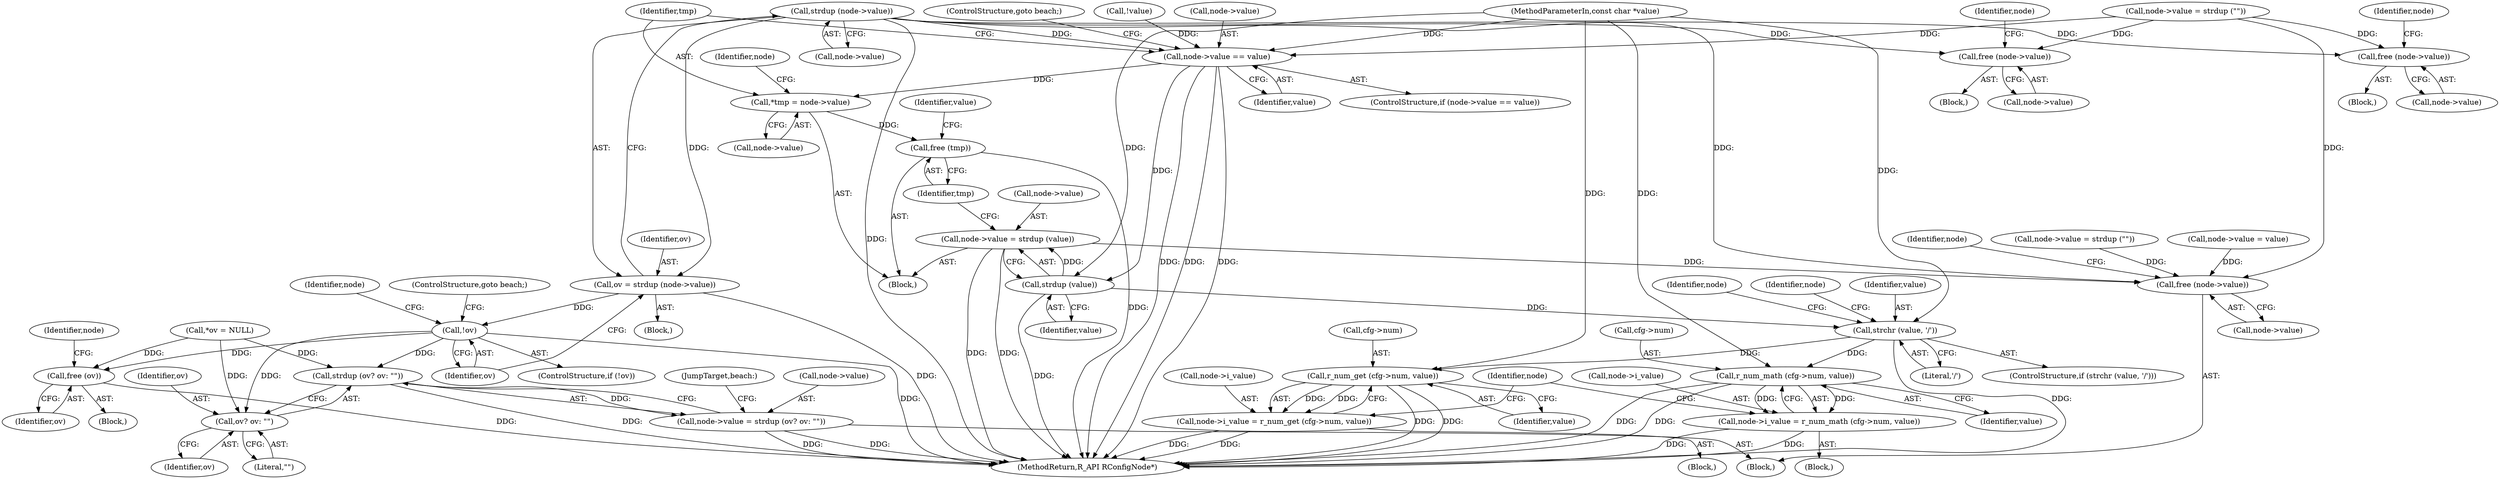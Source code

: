 digraph "0_radare2_f85bc674b2a2256a364fe796351bc1971e106005@API" {
"1000156" [label="(Call,strdup (node->value))"];
"1000154" [label="(Call,ov = strdup (node->value))"];
"1000161" [label="(Call,!ov)"];
"1000412" [label="(Call,strdup (ov? ov: \"\"))"];
"1000408" [label="(Call,node->value = strdup (ov? ov: \"\"))"];
"1000413" [label="(Call,ov? ov: \"\")"];
"1000418" [label="(Call,free (ov))"];
"1000208" [label="(Call,free (node->value))"];
"1000223" [label="(Call,free (node->value))"];
"1000241" [label="(Call,node->value == value)"];
"1000249" [label="(Call,*tmp = node->value)"];
"1000260" [label="(Call,free (tmp))"];
"1000258" [label="(Call,strdup (value))"];
"1000254" [label="(Call,node->value = strdup (value))"];
"1000404" [label="(Call,free (node->value))"];
"1000268" [label="(Call,strchr (value, '/'))"];
"1000276" [label="(Call,r_num_get (cfg->num, value))"];
"1000272" [label="(Call,node->i_value = r_num_get (cfg->num, value))"];
"1000287" [label="(Call,r_num_math (cfg->num, value))"];
"1000283" [label="(Call,node->i_value = r_num_math (cfg->num, value))"];
"1000414" [label="(Identifier,ov)"];
"1000209" [label="(Call,node->value)"];
"1000418" [label="(Call,free (ov))"];
"1000274" [label="(Identifier,node)"];
"1000419" [label="(Identifier,ov)"];
"1000265" [label="(Identifier,value)"];
"1000408" [label="(Call,node->value = strdup (ov? ov: \"\"))"];
"1000227" [label="(Call,node->value = strdup (\"\"))"];
"1000212" [label="(Call,node->value = value)"];
"1000412" [label="(Call,strdup (ov? ov: \"\"))"];
"1000416" [label="(Literal,\"\")"];
"1000280" [label="(Identifier,value)"];
"1000255" [label="(Call,node->value)"];
"1000291" [label="(Identifier,value)"];
"1000277" [label="(Call,cfg->num)"];
"1000422" [label="(MethodReturn,R_API RConfigNode*)"];
"1000256" [label="(Identifier,node)"];
"1000269" [label="(Identifier,value)"];
"1000410" [label="(Identifier,node)"];
"1000417" [label="(JumpTarget,beach:)"];
"1000404" [label="(Call,free (node->value))"];
"1000156" [label="(Call,strdup (node->value))"];
"1000222" [label="(Block,)"];
"1000240" [label="(ControlStructure,if (node->value == value))"];
"1000214" [label="(Identifier,node)"];
"1000261" [label="(Identifier,tmp)"];
"1000155" [label="(Identifier,ov)"];
"1000285" [label="(Identifier,node)"];
"1000415" [label="(Identifier,ov)"];
"1000171" [label="(Call,node->value = strdup (\"\"))"];
"1000162" [label="(Identifier,ov)"];
"1000104" [label="(MethodParameterIn,const char *value)"];
"1000241" [label="(Call,node->value == value)"];
"1000111" [label="(Call,*ov = NULL)"];
"1000251" [label="(Call,node->value)"];
"1000413" [label="(Call,ov? ov: \"\")"];
"1000421" [label="(Identifier,node)"];
"1000242" [label="(Call,node->value)"];
"1000254" [label="(Call,node->value = strdup (value))"];
"1000208" [label="(Call,free (node->value))"];
"1000259" [label="(Identifier,value)"];
"1000405" [label="(Call,node->value)"];
"1000287" [label="(Call,r_num_math (cfg->num, value))"];
"1000239" [label="(Block,)"];
"1000223" [label="(Call,free (node->value))"];
"1000282" [label="(Block,)"];
"1000250" [label="(Identifier,tmp)"];
"1000284" [label="(Call,node->i_value)"];
"1000105" [label="(Block,)"];
"1000247" [label="(ControlStructure,goto beach;)"];
"1000301" [label="(Identifier,node)"];
"1000245" [label="(Identifier,value)"];
"1000283" [label="(Call,node->i_value = r_num_math (cfg->num, value))"];
"1000393" [label="(Block,)"];
"1000153" [label="(Block,)"];
"1000229" [label="(Identifier,node)"];
"1000288" [label="(Call,cfg->num)"];
"1000224" [label="(Call,node->value)"];
"1000161" [label="(Call,!ov)"];
"1000154" [label="(Call,ov = strdup (node->value))"];
"1000409" [label="(Call,node->value)"];
"1000268" [label="(Call,strchr (value, '/'))"];
"1000276" [label="(Call,r_num_get (cfg->num, value))"];
"1000157" [label="(Call,node->value)"];
"1000164" [label="(ControlStructure,goto beach;)"];
"1000258" [label="(Call,strdup (value))"];
"1000260" [label="(Call,free (tmp))"];
"1000272" [label="(Call,node->i_value = r_num_get (cfg->num, value))"];
"1000180" [label="(Identifier,node)"];
"1000267" [label="(ControlStructure,if (strchr (value, '/')))"];
"1000273" [label="(Call,node->i_value)"];
"1000220" [label="(Call,!value)"];
"1000207" [label="(Block,)"];
"1000270" [label="(Literal,'/')"];
"1000249" [label="(Call,*tmp = node->value)"];
"1000160" [label="(ControlStructure,if (!ov))"];
"1000271" [label="(Block,)"];
"1000156" -> "1000154"  [label="AST: "];
"1000156" -> "1000157"  [label="CFG: "];
"1000157" -> "1000156"  [label="AST: "];
"1000154" -> "1000156"  [label="CFG: "];
"1000156" -> "1000422"  [label="DDG: "];
"1000156" -> "1000154"  [label="DDG: "];
"1000156" -> "1000208"  [label="DDG: "];
"1000156" -> "1000223"  [label="DDG: "];
"1000156" -> "1000241"  [label="DDG: "];
"1000156" -> "1000404"  [label="DDG: "];
"1000154" -> "1000153"  [label="AST: "];
"1000155" -> "1000154"  [label="AST: "];
"1000162" -> "1000154"  [label="CFG: "];
"1000154" -> "1000422"  [label="DDG: "];
"1000154" -> "1000161"  [label="DDG: "];
"1000161" -> "1000160"  [label="AST: "];
"1000161" -> "1000162"  [label="CFG: "];
"1000162" -> "1000161"  [label="AST: "];
"1000164" -> "1000161"  [label="CFG: "];
"1000180" -> "1000161"  [label="CFG: "];
"1000161" -> "1000422"  [label="DDG: "];
"1000161" -> "1000412"  [label="DDG: "];
"1000161" -> "1000413"  [label="DDG: "];
"1000161" -> "1000418"  [label="DDG: "];
"1000412" -> "1000408"  [label="AST: "];
"1000412" -> "1000413"  [label="CFG: "];
"1000413" -> "1000412"  [label="AST: "];
"1000408" -> "1000412"  [label="CFG: "];
"1000412" -> "1000422"  [label="DDG: "];
"1000412" -> "1000408"  [label="DDG: "];
"1000111" -> "1000412"  [label="DDG: "];
"1000408" -> "1000393"  [label="AST: "];
"1000409" -> "1000408"  [label="AST: "];
"1000417" -> "1000408"  [label="CFG: "];
"1000408" -> "1000422"  [label="DDG: "];
"1000408" -> "1000422"  [label="DDG: "];
"1000413" -> "1000415"  [label="CFG: "];
"1000413" -> "1000416"  [label="CFG: "];
"1000414" -> "1000413"  [label="AST: "];
"1000415" -> "1000413"  [label="AST: "];
"1000416" -> "1000413"  [label="AST: "];
"1000111" -> "1000413"  [label="DDG: "];
"1000418" -> "1000105"  [label="AST: "];
"1000418" -> "1000419"  [label="CFG: "];
"1000419" -> "1000418"  [label="AST: "];
"1000421" -> "1000418"  [label="CFG: "];
"1000418" -> "1000422"  [label="DDG: "];
"1000111" -> "1000418"  [label="DDG: "];
"1000208" -> "1000207"  [label="AST: "];
"1000208" -> "1000209"  [label="CFG: "];
"1000209" -> "1000208"  [label="AST: "];
"1000214" -> "1000208"  [label="CFG: "];
"1000171" -> "1000208"  [label="DDG: "];
"1000223" -> "1000222"  [label="AST: "];
"1000223" -> "1000224"  [label="CFG: "];
"1000224" -> "1000223"  [label="AST: "];
"1000229" -> "1000223"  [label="CFG: "];
"1000171" -> "1000223"  [label="DDG: "];
"1000241" -> "1000240"  [label="AST: "];
"1000241" -> "1000245"  [label="CFG: "];
"1000242" -> "1000241"  [label="AST: "];
"1000245" -> "1000241"  [label="AST: "];
"1000247" -> "1000241"  [label="CFG: "];
"1000250" -> "1000241"  [label="CFG: "];
"1000241" -> "1000422"  [label="DDG: "];
"1000241" -> "1000422"  [label="DDG: "];
"1000241" -> "1000422"  [label="DDG: "];
"1000171" -> "1000241"  [label="DDG: "];
"1000220" -> "1000241"  [label="DDG: "];
"1000104" -> "1000241"  [label="DDG: "];
"1000241" -> "1000249"  [label="DDG: "];
"1000241" -> "1000258"  [label="DDG: "];
"1000249" -> "1000239"  [label="AST: "];
"1000249" -> "1000251"  [label="CFG: "];
"1000250" -> "1000249"  [label="AST: "];
"1000251" -> "1000249"  [label="AST: "];
"1000256" -> "1000249"  [label="CFG: "];
"1000249" -> "1000260"  [label="DDG: "];
"1000260" -> "1000239"  [label="AST: "];
"1000260" -> "1000261"  [label="CFG: "];
"1000261" -> "1000260"  [label="AST: "];
"1000265" -> "1000260"  [label="CFG: "];
"1000260" -> "1000422"  [label="DDG: "];
"1000258" -> "1000254"  [label="AST: "];
"1000258" -> "1000259"  [label="CFG: "];
"1000259" -> "1000258"  [label="AST: "];
"1000254" -> "1000258"  [label="CFG: "];
"1000258" -> "1000422"  [label="DDG: "];
"1000258" -> "1000254"  [label="DDG: "];
"1000104" -> "1000258"  [label="DDG: "];
"1000258" -> "1000268"  [label="DDG: "];
"1000254" -> "1000239"  [label="AST: "];
"1000255" -> "1000254"  [label="AST: "];
"1000261" -> "1000254"  [label="CFG: "];
"1000254" -> "1000422"  [label="DDG: "];
"1000254" -> "1000422"  [label="DDG: "];
"1000254" -> "1000404"  [label="DDG: "];
"1000404" -> "1000393"  [label="AST: "];
"1000404" -> "1000405"  [label="CFG: "];
"1000405" -> "1000404"  [label="AST: "];
"1000410" -> "1000404"  [label="CFG: "];
"1000171" -> "1000404"  [label="DDG: "];
"1000227" -> "1000404"  [label="DDG: "];
"1000212" -> "1000404"  [label="DDG: "];
"1000268" -> "1000267"  [label="AST: "];
"1000268" -> "1000270"  [label="CFG: "];
"1000269" -> "1000268"  [label="AST: "];
"1000270" -> "1000268"  [label="AST: "];
"1000274" -> "1000268"  [label="CFG: "];
"1000285" -> "1000268"  [label="CFG: "];
"1000268" -> "1000422"  [label="DDG: "];
"1000104" -> "1000268"  [label="DDG: "];
"1000268" -> "1000276"  [label="DDG: "];
"1000268" -> "1000287"  [label="DDG: "];
"1000276" -> "1000272"  [label="AST: "];
"1000276" -> "1000280"  [label="CFG: "];
"1000277" -> "1000276"  [label="AST: "];
"1000280" -> "1000276"  [label="AST: "];
"1000272" -> "1000276"  [label="CFG: "];
"1000276" -> "1000422"  [label="DDG: "];
"1000276" -> "1000422"  [label="DDG: "];
"1000276" -> "1000272"  [label="DDG: "];
"1000276" -> "1000272"  [label="DDG: "];
"1000104" -> "1000276"  [label="DDG: "];
"1000272" -> "1000271"  [label="AST: "];
"1000273" -> "1000272"  [label="AST: "];
"1000301" -> "1000272"  [label="CFG: "];
"1000272" -> "1000422"  [label="DDG: "];
"1000272" -> "1000422"  [label="DDG: "];
"1000287" -> "1000283"  [label="AST: "];
"1000287" -> "1000291"  [label="CFG: "];
"1000288" -> "1000287"  [label="AST: "];
"1000291" -> "1000287"  [label="AST: "];
"1000283" -> "1000287"  [label="CFG: "];
"1000287" -> "1000422"  [label="DDG: "];
"1000287" -> "1000422"  [label="DDG: "];
"1000287" -> "1000283"  [label="DDG: "];
"1000287" -> "1000283"  [label="DDG: "];
"1000104" -> "1000287"  [label="DDG: "];
"1000283" -> "1000282"  [label="AST: "];
"1000284" -> "1000283"  [label="AST: "];
"1000301" -> "1000283"  [label="CFG: "];
"1000283" -> "1000422"  [label="DDG: "];
"1000283" -> "1000422"  [label="DDG: "];
}
